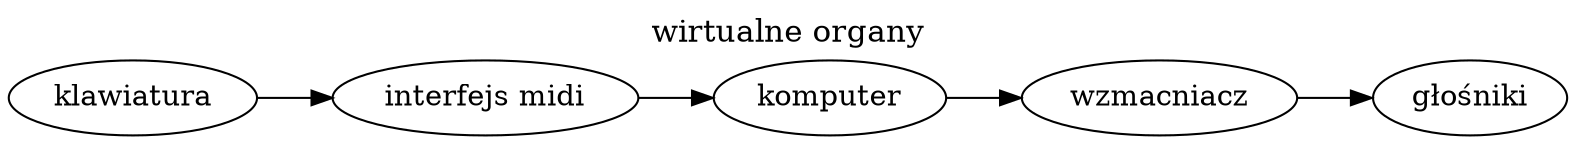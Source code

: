 digraph workflowGraph {
    graph [label = "wirtualne organy", labelloc = t, fontsize = 15];
    rankdir = LR

    a [label = "klawiatura"]
    b [label = "interfejs midi"]
    c [label = "komputer"]
    d [label = "wzmacniacz"]
    e [label = "głośniki"]


    a -> b
    b -> c
    c -> d
    d -> e
}

